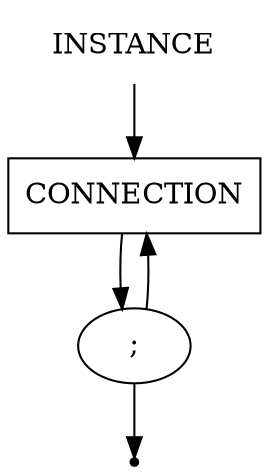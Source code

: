 digraph INSTANCE {
    start [label=INSTANCE shape=plaintext]
    A [label=CONNECTION shape=box]
    B [label=";" shape=oval]
    end [label="" shape=point]
    start -> A
    A -> B
    B -> A
    B -> end
}
